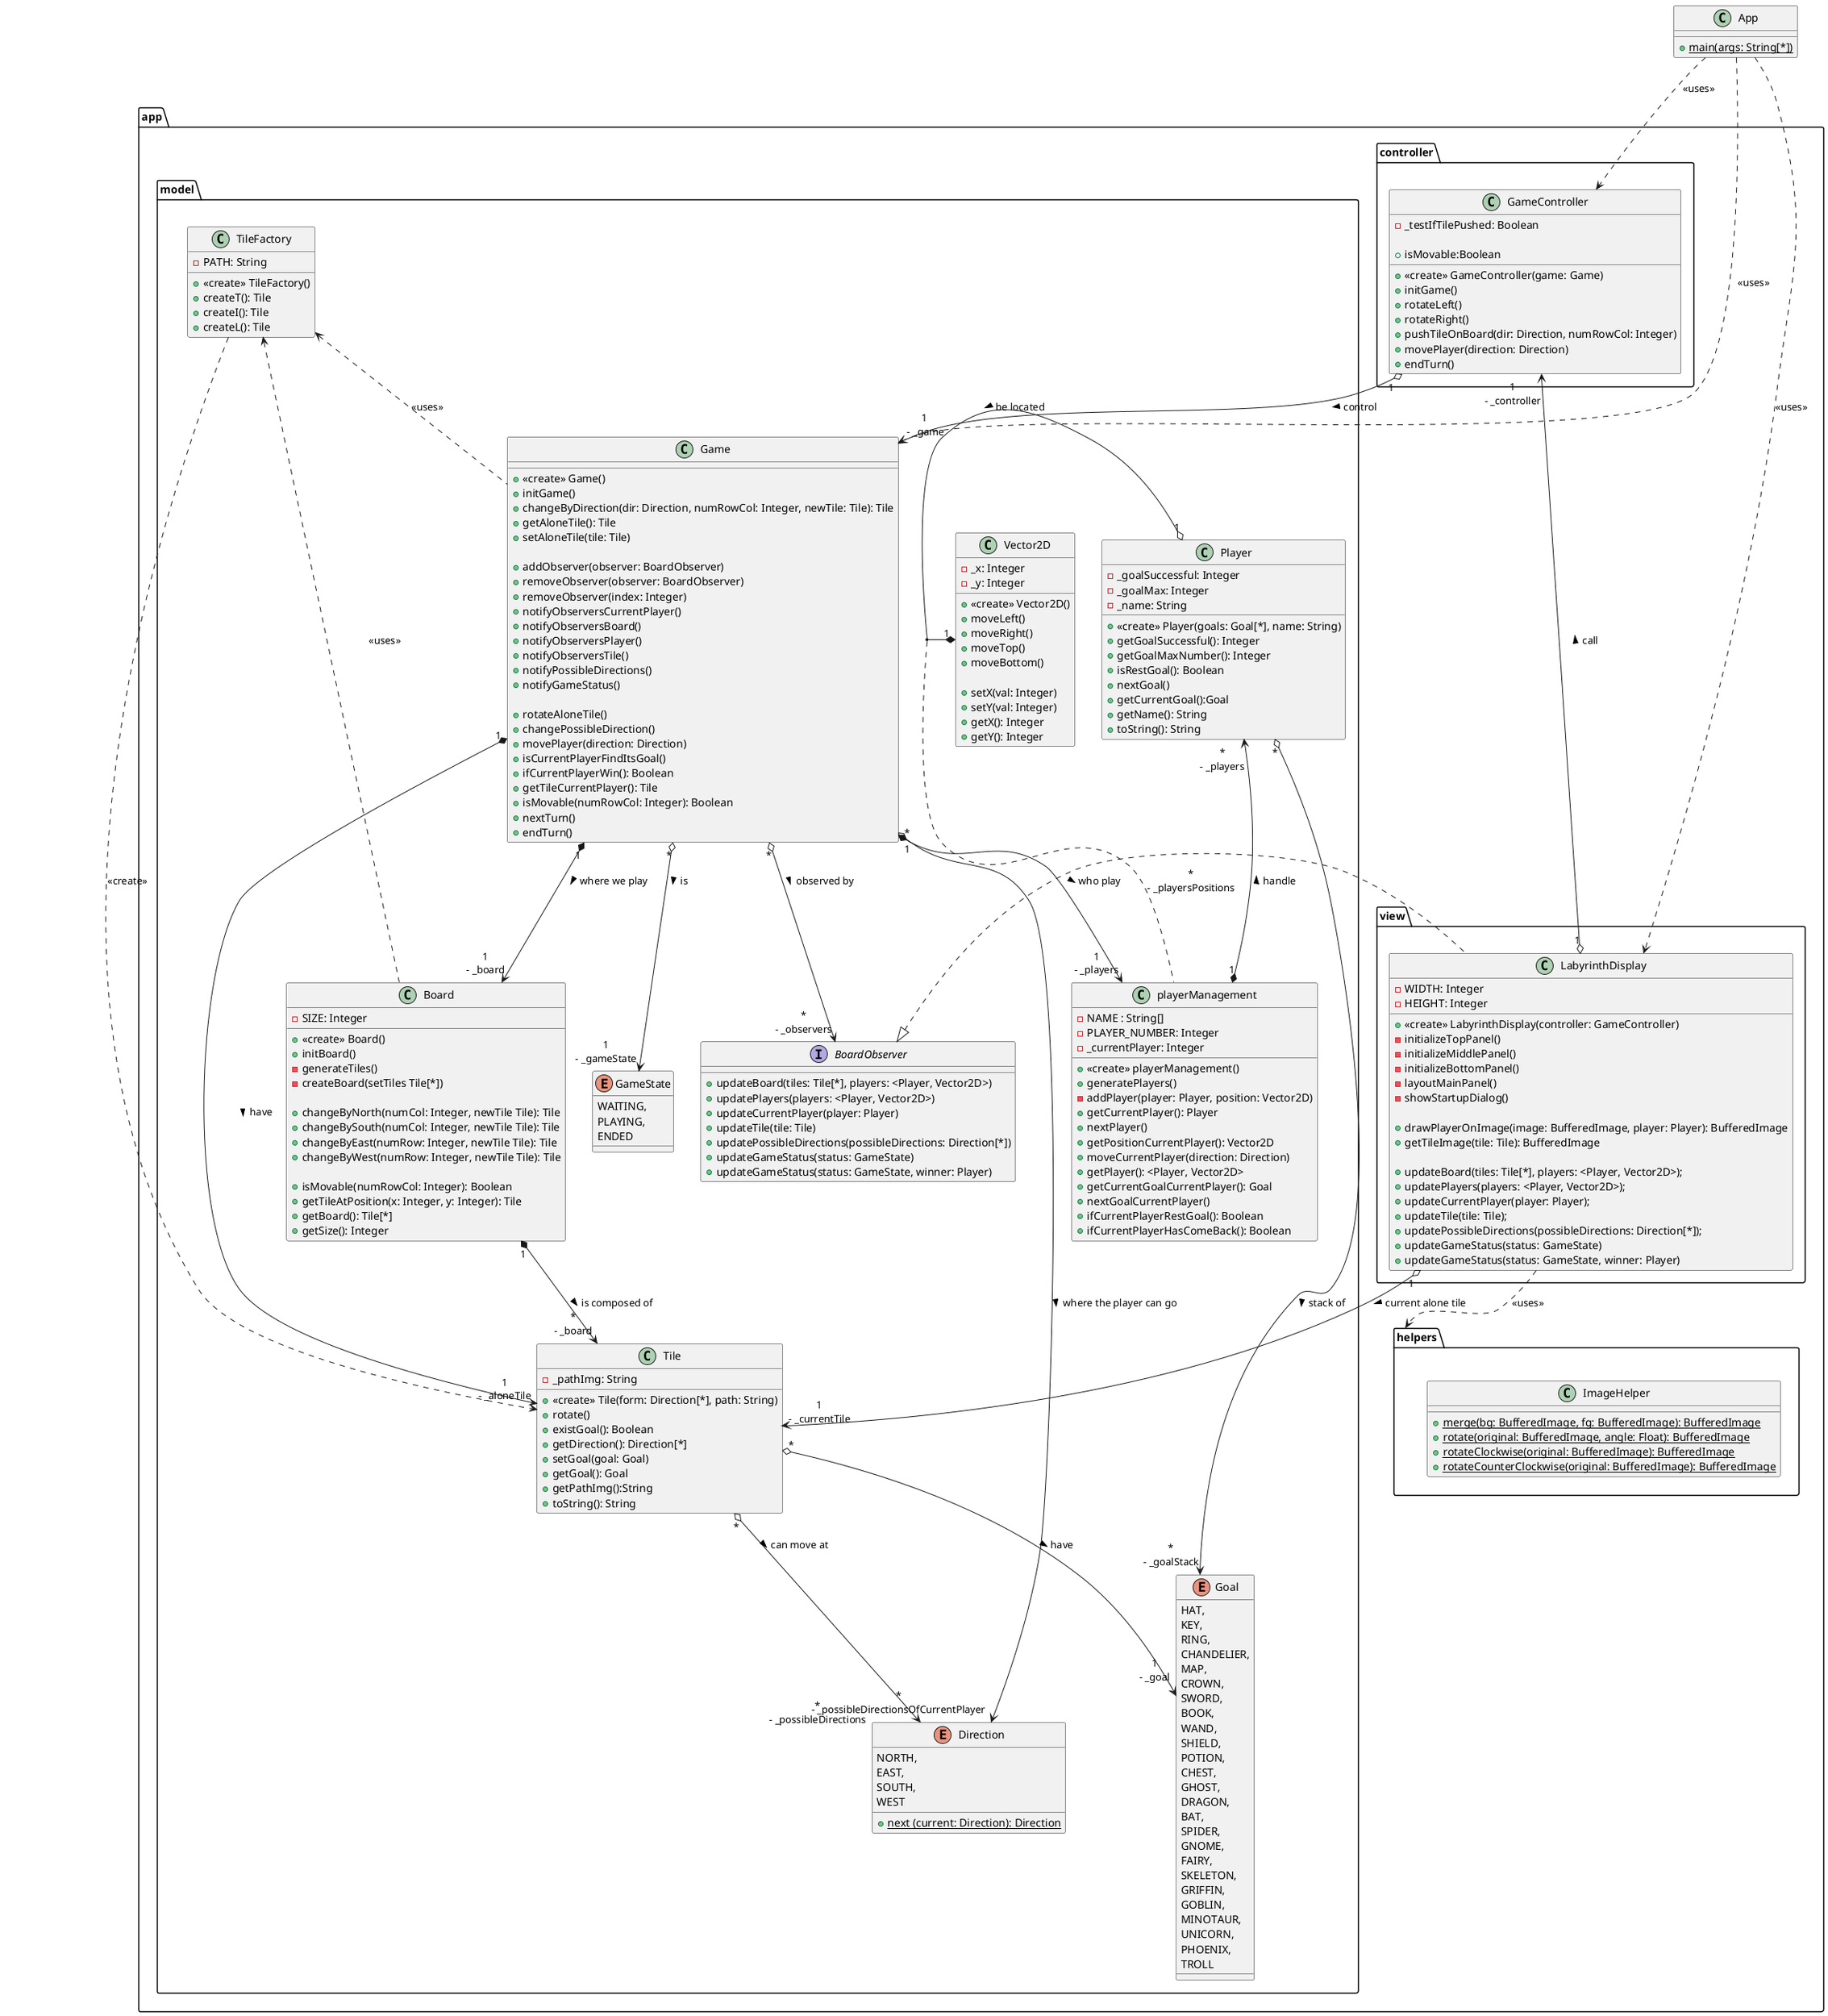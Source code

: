 @startuml

package app {
    package model {
        interface BoardObserver {
            + updateBoard(tiles: Tile[*], players: <Player, Vector2D>)
            + updatePlayers(players: <Player, Vector2D>)
            + updateCurrentPlayer(player: Player)
            + updateTile(tile: Tile)
            + updatePossibleDirections(possibleDirections: Direction[*])
            + updateGameStatus(status: GameState)
            + updateGameStatus(status: GameState, winner: Player)
        }

        class Game
        {
            + <<create>> Game()
            + initGame()
            + changeByDirection(dir: Direction, numRowCol: Integer, newTile: Tile): Tile
            + getAloneTile(): Tile
            + setAloneTile(tile: Tile)

            + addObserver(observer: BoardObserver)
            + removeObserver(observer: BoardObserver)
            + removeObserver(index: Integer)
            + notifyObserversCurrentPlayer()
            + notifyObserversBoard()
            + notifyObserversPlayer()
            + notifyObserversTile()
            + notifyPossibleDirections()
            + notifyGameStatus()

            + rotateAloneTile()
            + changePossibleDirection()
            + movePlayer(direction: Direction)
            + isCurrentPlayerFindItsGoal()
            + ifCurrentPlayerWin(): Boolean
            + getTileCurrentPlayer(): Tile
            + isMovable(numRowCol: Integer): Boolean
            + nextTurn()
            + endTurn()
        }
        Game"*" o--> "*\n- _observers" BoardObserver: > observed by
        Game"1" *--> "1\n- _players" playerManagement: > who play
        Game"1" *--> "1\n- _aloneTile" Tile: > have
        Game"1" *--> "1\n- _board" Board: > where we play
        Game"*" o--> "*\n- _possibleDirectionsOfCurrentPlayer" Direction: > where the player can go
        Game"*" o--> "1\n- _gameState" GameState: > is

        class playerManagement
        {
            - NAME : String[]
            - PLAYER_NUMBER: Integer
            - _currentPlayer: Integer
            + <<create>> playerManagement()
            + generatePlayers()
            - addPlayer(player: Player, position: Vector2D)
            + getCurrentPlayer(): Player
            + nextPlayer()
            + getPositionCurrentPlayer(): Vector2D
            + moveCurrentPlayer(direction: Direction)
            + getPlayer(): <Player, Vector2D>
            + getCurrentGoalCurrentPlayer(): Goal
            + nextGoalCurrentPlayer()
            + ifCurrentPlayerRestGoal(): Boolean
            + ifCurrentPlayerHasComeBack(): Boolean
        }
        Player "1" o-* "1" Vector2D: > be located
        (Player, Vector2D) .. playerManagement: *\n- _playersPositions

        playerManagement"1" *--> "*\n- _players"Player: > handle

        class Board{
            - SIZE: Integer
            + <<create>> Board()
            + initBoard()
            - generateTiles()
            - createBoard(setTiles Tile[*])

            + changeByNorth(numCol: Integer, newTile Tile): Tile
            + changeBySouth(numCol: Integer, newTile Tile): Tile
            + changeByEast(numRow: Integer, newTile Tile): Tile
            + changeByWest(numRow: Integer, newTile Tile): Tile

            + isMovable(numRowCol: Integer): Boolean
            + getTileAtPosition(x: Integer, y: Integer): Tile
            + getBoard(): Tile[*]
            + getSize(): Integer
        }
        Board "1" *--> "*\n- _board" Tile: > is composed of

        class Player{
            - _goalSuccessful: Integer
            - _goalMax: Integer
            - _name: String
            + <<create>> Player(goals: Goal[*], name: String)
            + getGoalSuccessful(): Integer
            + getGoalMaxNumber(): Integer
            + isRestGoal(): Boolean
            + nextGoal()
            + getCurrentGoal():Goal
            + getName(): String
            + toString(): String
        }
        Player"*" o-->"*\n- _goalStack" Goal: > stack of

        class Tile{
            - _pathImg: String
            + <<create>> Tile(form: Direction[*], path: String)
            + rotate()
            + existGoal(): Boolean
            + getDirection(): Direction[*]
            + setGoal(goal: Goal)
            + getGoal(): Goal
            + getPathImg():String
            + toString(): String
        }
        Tile"*" o-->"1\n- _goal" Goal: > have
        Tile"*" o-->"*\n- _possibleDirections" Direction: > can move at

        class Vector2D
        {
            - _x: Integer
            - _y: Integer
            + <<create>> Vector2D()
            + moveLeft()
            + moveRight()
            + moveTop()
            + moveBottom()

            + setX(val: Integer)
            + setY(val: Integer)
            + getX(): Integer
            + getY(): Integer
        }

        class TileFactory{
            - PATH: String
            + <<create>> TileFactory()
            + createT(): Tile
            + createI(): Tile
            + createL(): Tile
        }

        enum GameState {
            WAITING,
            PLAYING,
            ENDED
        }

        enum Goal{
            HAT,
            KEY,
            RING,
            CHANDELIER,
            MAP,
            CROWN,
            SWORD,
            BOOK,
            WAND,
            SHIELD,
            POTION,
            CHEST,
            GHOST,
            DRAGON,
            BAT,
            SPIDER,
            GNOME,
            FAIRY,
            SKELETON,
            GRIFFIN,
            GOBLIN,
            MINOTAUR,
            UNICORN,
            PHOENIX,
            TROLL
        }
        enum Direction{
            NORTH,
            EAST,
            SOUTH,
            WEST
            + {static} next (current: Direction): Direction
        }
    }
    package controller 
    {
        class GameController
        {
            - _testIfTilePushed: Boolean

            + <<create>> GameController(game: Game)
            + initGame()
            + rotateLeft()
            + rotateRight()
            + pushTileOnBoard(dir: Direction, numRowCol: Integer)
            + movePlayer(direction: Direction)
            + endTurn()
            + isMovable:Boolean
        }
        GameController "1" o--> "1\n - _game" Game: > control
    }

    package view 
    {
        class LabyrinthDisplay implements app.model.BoardObserver
        {
            - WIDTH: Integer
            - HEIGHT: Integer

            + <<create>> LabyrinthDisplay(controller: GameController)
            - initializeTopPanel()
            - initializeMiddlePanel()
            - initializeBottomPanel()
            - layoutMainPanel()
            - showStartupDialog()

            + drawPlayerOnImage(image: BufferedImage, player: Player): BufferedImage
            + getTileImage(tile: Tile): BufferedImage

            + updateBoard(tiles: Tile[*], players: <Player, Vector2D>);
            + updatePlayers(players: <Player, Vector2D>);
            + updateCurrentPlayer(player: Player);
            + updateTile(tile: Tile);
            + updatePossibleDirections(possibleDirections: Direction[*]);
            + updateGameStatus(status: GameState)
            + updateGameStatus(status: GameState, winner: Player)
        }
    }

    LabyrinthDisplay "1" o--> "1\n- _currentTile" Tile: > current alone tile
    LabyrinthDisplay "1" o--> "1\n- _controller" GameController: > call

    package helpers{
        class ImageHelper
        {
            + {static} merge(bg: BufferedImage, fg: BufferedImage): BufferedImage
            + {static} rotate(original: BufferedImage, angle: Float): BufferedImage
            + {static} rotateClockwise(original: BufferedImage): BufferedImage
            + {static} rotateCounterClockwise(original: BufferedImage): BufferedImage
        }
    }
}

class App {
    + {static} main(args: String[*])
}

App ..> Game: <<uses>>
App ..> GameController: <<uses>>
App ..> LabyrinthDisplay: <<uses>>

TileFactory <.. Game: <<uses>>
TileFactory <.. Board: <<uses>>
TileFactory ..> Tile: <<create>>

LabyrinthDisplay ..> helpers: <<uses>>

@enduml